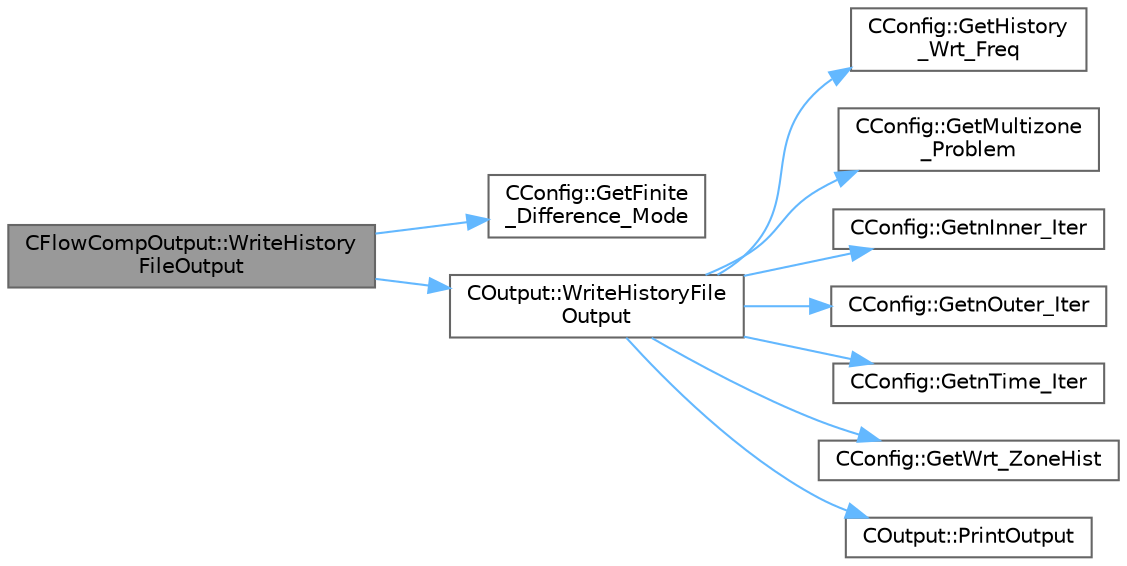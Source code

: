 digraph "CFlowCompOutput::WriteHistoryFileOutput"
{
 // LATEX_PDF_SIZE
  bgcolor="transparent";
  edge [fontname=Helvetica,fontsize=10,labelfontname=Helvetica,labelfontsize=10];
  node [fontname=Helvetica,fontsize=10,shape=box,height=0.2,width=0.4];
  rankdir="LR";
  Node1 [id="Node000001",label="CFlowCompOutput::WriteHistory\lFileOutput",height=0.2,width=0.4,color="gray40", fillcolor="grey60", style="filled", fontcolor="black",tooltip="Determines if the history file output."];
  Node1 -> Node2 [id="edge1_Node000001_Node000002",color="steelblue1",style="solid",tooltip=" "];
  Node2 [id="Node000002",label="CConfig::GetFinite\l_Difference_Mode",height=0.2,width=0.4,color="grey40", fillcolor="white", style="filled",URL="$classCConfig.html#a086267437e0e28761b3a3a6886091e01",tooltip="Get whether at the end of finite differencing (Fixed CL mode)"];
  Node1 -> Node3 [id="edge2_Node000001_Node000003",color="steelblue1",style="solid",tooltip=" "];
  Node3 [id="Node000003",label="COutput::WriteHistoryFile\lOutput",height=0.2,width=0.4,color="grey40", fillcolor="white", style="filled",URL="$classCOutput.html#a1b28d075b038b50c9cc510b81e3cd9e4",tooltip="Determines if the history file output."];
  Node3 -> Node4 [id="edge3_Node000003_Node000004",color="steelblue1",style="solid",tooltip=" "];
  Node4 [id="Node000004",label="CConfig::GetHistory\l_Wrt_Freq",height=0.2,width=0.4,color="grey40", fillcolor="white", style="filled",URL="$classCConfig.html#af81f5e9bda6433ae3119a2b480362388",tooltip="GetHistory_Wrt_Freq_Inner."];
  Node3 -> Node5 [id="edge4_Node000003_Node000005",color="steelblue1",style="solid",tooltip=" "];
  Node5 [id="Node000005",label="CConfig::GetMultizone\l_Problem",height=0.2,width=0.4,color="grey40", fillcolor="white", style="filled",URL="$classCConfig.html#abafdda03255a7f71a9701ded02f6d231",tooltip="Get whether the simulation we are running is a multizone simulation."];
  Node3 -> Node6 [id="edge5_Node000003_Node000006",color="steelblue1",style="solid",tooltip=" "];
  Node6 [id="Node000006",label="CConfig::GetnInner_Iter",height=0.2,width=0.4,color="grey40", fillcolor="white", style="filled",URL="$classCConfig.html#a096cf3c68234d10476425acf40a7bf40",tooltip="Get the number of inner iterations."];
  Node3 -> Node7 [id="edge6_Node000003_Node000007",color="steelblue1",style="solid",tooltip=" "];
  Node7 [id="Node000007",label="CConfig::GetnOuter_Iter",height=0.2,width=0.4,color="grey40", fillcolor="white", style="filled",URL="$classCConfig.html#a898cd36650fcc3a639c12e9b8ab8373a",tooltip="Get the number of outer iterations."];
  Node3 -> Node8 [id="edge7_Node000003_Node000008",color="steelblue1",style="solid",tooltip=" "];
  Node8 [id="Node000008",label="CConfig::GetnTime_Iter",height=0.2,width=0.4,color="grey40", fillcolor="white", style="filled",URL="$classCConfig.html#a22b101932c391aea5173975130f488fd",tooltip="Get the number of time iterations."];
  Node3 -> Node9 [id="edge8_Node000003_Node000009",color="steelblue1",style="solid",tooltip=" "];
  Node9 [id="Node000009",label="CConfig::GetWrt_ZoneHist",height=0.2,width=0.4,color="grey40", fillcolor="white", style="filled",URL="$classCConfig.html#a97a3e8adf92a60addb737c639ed1ed3c",tooltip="Check if the convergence history of each individual zone is written to file."];
  Node3 -> Node10 [id="edge9_Node000003_Node000010",color="steelblue1",style="solid",tooltip=" "];
  Node10 [id="Node000010",label="COutput::PrintOutput",height=0.2,width=0.4,color="grey40", fillcolor="white", style="filled",URL="$classCOutput.html#af0c23405e1093223066c9c79ee13985a",tooltip="Check whether we should print output."];
}
